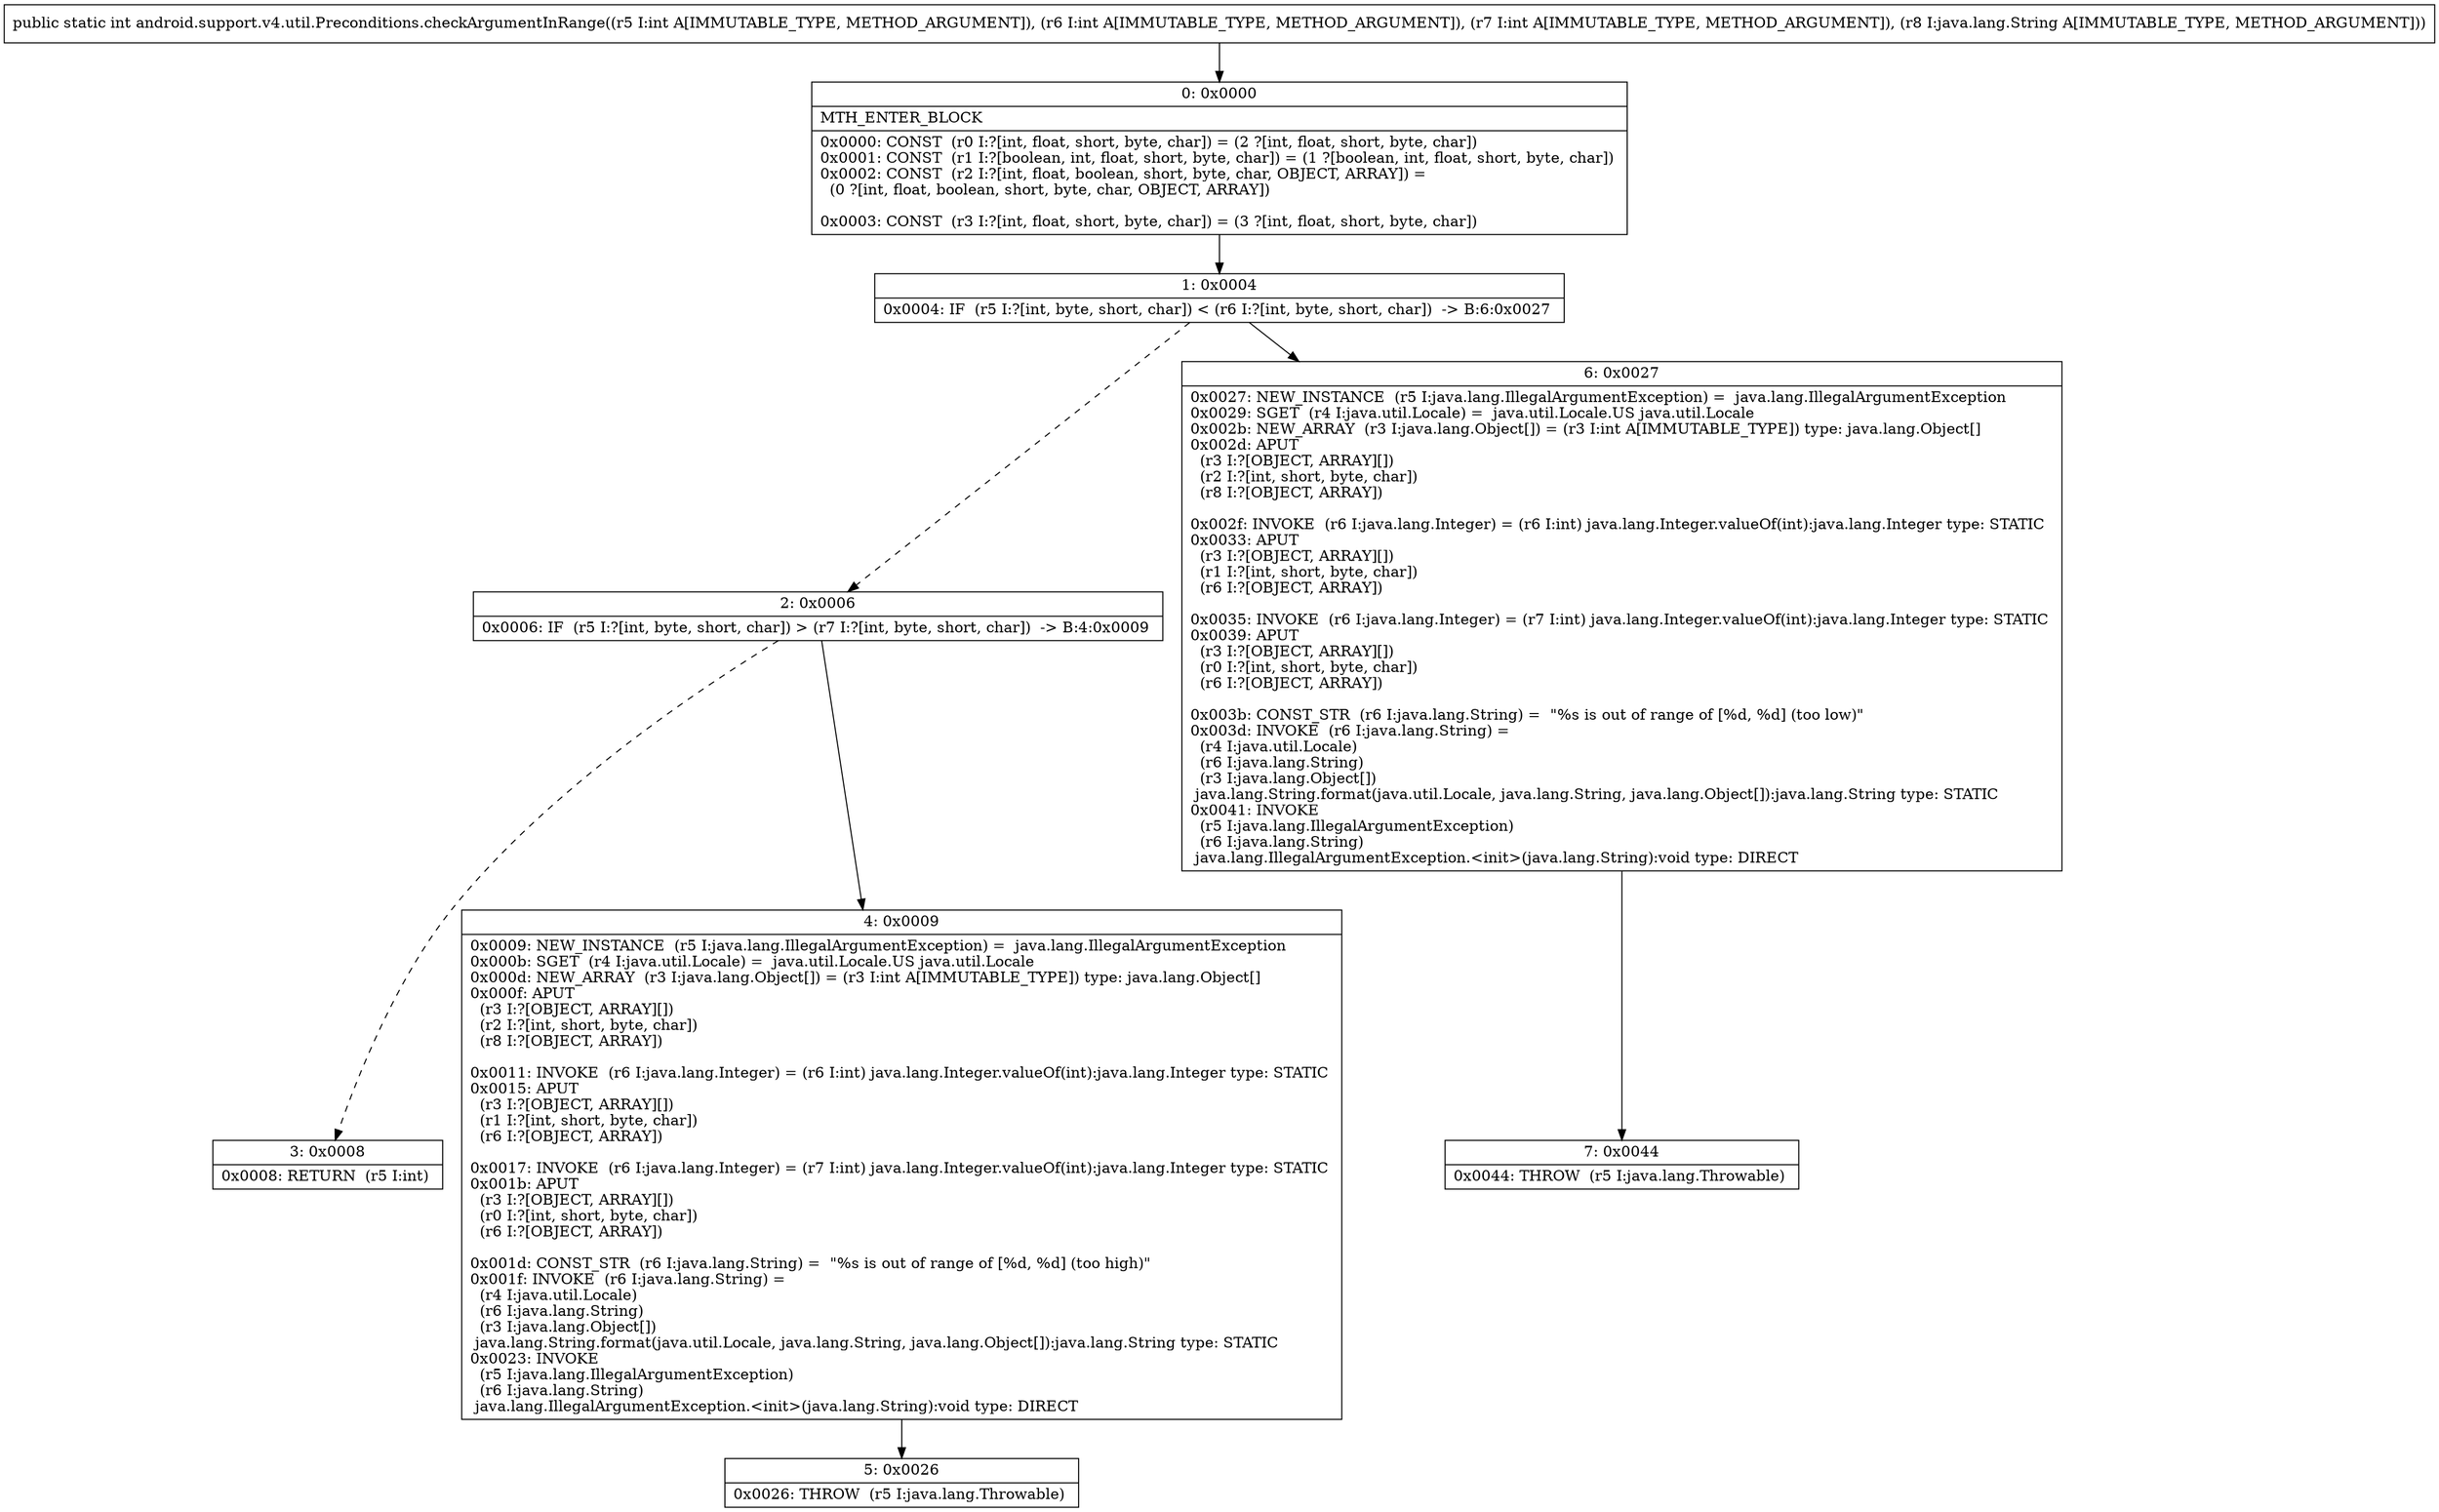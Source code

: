 digraph "CFG forandroid.support.v4.util.Preconditions.checkArgumentInRange(IIILjava\/lang\/String;)I" {
Node_0 [shape=record,label="{0\:\ 0x0000|MTH_ENTER_BLOCK\l|0x0000: CONST  (r0 I:?[int, float, short, byte, char]) = (2 ?[int, float, short, byte, char]) \l0x0001: CONST  (r1 I:?[boolean, int, float, short, byte, char]) = (1 ?[boolean, int, float, short, byte, char]) \l0x0002: CONST  (r2 I:?[int, float, boolean, short, byte, char, OBJECT, ARRAY]) = \l  (0 ?[int, float, boolean, short, byte, char, OBJECT, ARRAY])\l \l0x0003: CONST  (r3 I:?[int, float, short, byte, char]) = (3 ?[int, float, short, byte, char]) \l}"];
Node_1 [shape=record,label="{1\:\ 0x0004|0x0004: IF  (r5 I:?[int, byte, short, char]) \< (r6 I:?[int, byte, short, char])  \-\> B:6:0x0027 \l}"];
Node_2 [shape=record,label="{2\:\ 0x0006|0x0006: IF  (r5 I:?[int, byte, short, char]) \> (r7 I:?[int, byte, short, char])  \-\> B:4:0x0009 \l}"];
Node_3 [shape=record,label="{3\:\ 0x0008|0x0008: RETURN  (r5 I:int) \l}"];
Node_4 [shape=record,label="{4\:\ 0x0009|0x0009: NEW_INSTANCE  (r5 I:java.lang.IllegalArgumentException) =  java.lang.IllegalArgumentException \l0x000b: SGET  (r4 I:java.util.Locale) =  java.util.Locale.US java.util.Locale \l0x000d: NEW_ARRAY  (r3 I:java.lang.Object[]) = (r3 I:int A[IMMUTABLE_TYPE]) type: java.lang.Object[] \l0x000f: APUT  \l  (r3 I:?[OBJECT, ARRAY][])\l  (r2 I:?[int, short, byte, char])\l  (r8 I:?[OBJECT, ARRAY])\l \l0x0011: INVOKE  (r6 I:java.lang.Integer) = (r6 I:int) java.lang.Integer.valueOf(int):java.lang.Integer type: STATIC \l0x0015: APUT  \l  (r3 I:?[OBJECT, ARRAY][])\l  (r1 I:?[int, short, byte, char])\l  (r6 I:?[OBJECT, ARRAY])\l \l0x0017: INVOKE  (r6 I:java.lang.Integer) = (r7 I:int) java.lang.Integer.valueOf(int):java.lang.Integer type: STATIC \l0x001b: APUT  \l  (r3 I:?[OBJECT, ARRAY][])\l  (r0 I:?[int, short, byte, char])\l  (r6 I:?[OBJECT, ARRAY])\l \l0x001d: CONST_STR  (r6 I:java.lang.String) =  \"%s is out of range of [%d, %d] (too high)\" \l0x001f: INVOKE  (r6 I:java.lang.String) = \l  (r4 I:java.util.Locale)\l  (r6 I:java.lang.String)\l  (r3 I:java.lang.Object[])\l java.lang.String.format(java.util.Locale, java.lang.String, java.lang.Object[]):java.lang.String type: STATIC \l0x0023: INVOKE  \l  (r5 I:java.lang.IllegalArgumentException)\l  (r6 I:java.lang.String)\l java.lang.IllegalArgumentException.\<init\>(java.lang.String):void type: DIRECT \l}"];
Node_5 [shape=record,label="{5\:\ 0x0026|0x0026: THROW  (r5 I:java.lang.Throwable) \l}"];
Node_6 [shape=record,label="{6\:\ 0x0027|0x0027: NEW_INSTANCE  (r5 I:java.lang.IllegalArgumentException) =  java.lang.IllegalArgumentException \l0x0029: SGET  (r4 I:java.util.Locale) =  java.util.Locale.US java.util.Locale \l0x002b: NEW_ARRAY  (r3 I:java.lang.Object[]) = (r3 I:int A[IMMUTABLE_TYPE]) type: java.lang.Object[] \l0x002d: APUT  \l  (r3 I:?[OBJECT, ARRAY][])\l  (r2 I:?[int, short, byte, char])\l  (r8 I:?[OBJECT, ARRAY])\l \l0x002f: INVOKE  (r6 I:java.lang.Integer) = (r6 I:int) java.lang.Integer.valueOf(int):java.lang.Integer type: STATIC \l0x0033: APUT  \l  (r3 I:?[OBJECT, ARRAY][])\l  (r1 I:?[int, short, byte, char])\l  (r6 I:?[OBJECT, ARRAY])\l \l0x0035: INVOKE  (r6 I:java.lang.Integer) = (r7 I:int) java.lang.Integer.valueOf(int):java.lang.Integer type: STATIC \l0x0039: APUT  \l  (r3 I:?[OBJECT, ARRAY][])\l  (r0 I:?[int, short, byte, char])\l  (r6 I:?[OBJECT, ARRAY])\l \l0x003b: CONST_STR  (r6 I:java.lang.String) =  \"%s is out of range of [%d, %d] (too low)\" \l0x003d: INVOKE  (r6 I:java.lang.String) = \l  (r4 I:java.util.Locale)\l  (r6 I:java.lang.String)\l  (r3 I:java.lang.Object[])\l java.lang.String.format(java.util.Locale, java.lang.String, java.lang.Object[]):java.lang.String type: STATIC \l0x0041: INVOKE  \l  (r5 I:java.lang.IllegalArgumentException)\l  (r6 I:java.lang.String)\l java.lang.IllegalArgumentException.\<init\>(java.lang.String):void type: DIRECT \l}"];
Node_7 [shape=record,label="{7\:\ 0x0044|0x0044: THROW  (r5 I:java.lang.Throwable) \l}"];
MethodNode[shape=record,label="{public static int android.support.v4.util.Preconditions.checkArgumentInRange((r5 I:int A[IMMUTABLE_TYPE, METHOD_ARGUMENT]), (r6 I:int A[IMMUTABLE_TYPE, METHOD_ARGUMENT]), (r7 I:int A[IMMUTABLE_TYPE, METHOD_ARGUMENT]), (r8 I:java.lang.String A[IMMUTABLE_TYPE, METHOD_ARGUMENT])) }"];
MethodNode -> Node_0;
Node_0 -> Node_1;
Node_1 -> Node_2[style=dashed];
Node_1 -> Node_6;
Node_2 -> Node_3[style=dashed];
Node_2 -> Node_4;
Node_4 -> Node_5;
Node_6 -> Node_7;
}

